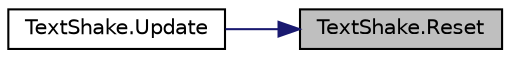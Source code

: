 digraph "TextShake.Reset"
{
 // LATEX_PDF_SIZE
  edge [fontname="Helvetica",fontsize="10",labelfontname="Helvetica",labelfontsize="10"];
  node [fontname="Helvetica",fontsize="10",shape=record];
  rankdir="RL";
  Node1 [label="TextShake.Reset",height=0.2,width=0.4,color="black", fillcolor="grey75", style="filled", fontcolor="black",tooltip=" "];
  Node1 -> Node2 [dir="back",color="midnightblue",fontsize="10",style="solid",fontname="Helvetica"];
  Node2 [label="TextShake.Update",height=0.2,width=0.4,color="black", fillcolor="white", style="filled",URL="$class_text_shake.html#a356f9990684ec415b0bce00378422dcf",tooltip=" "];
}
